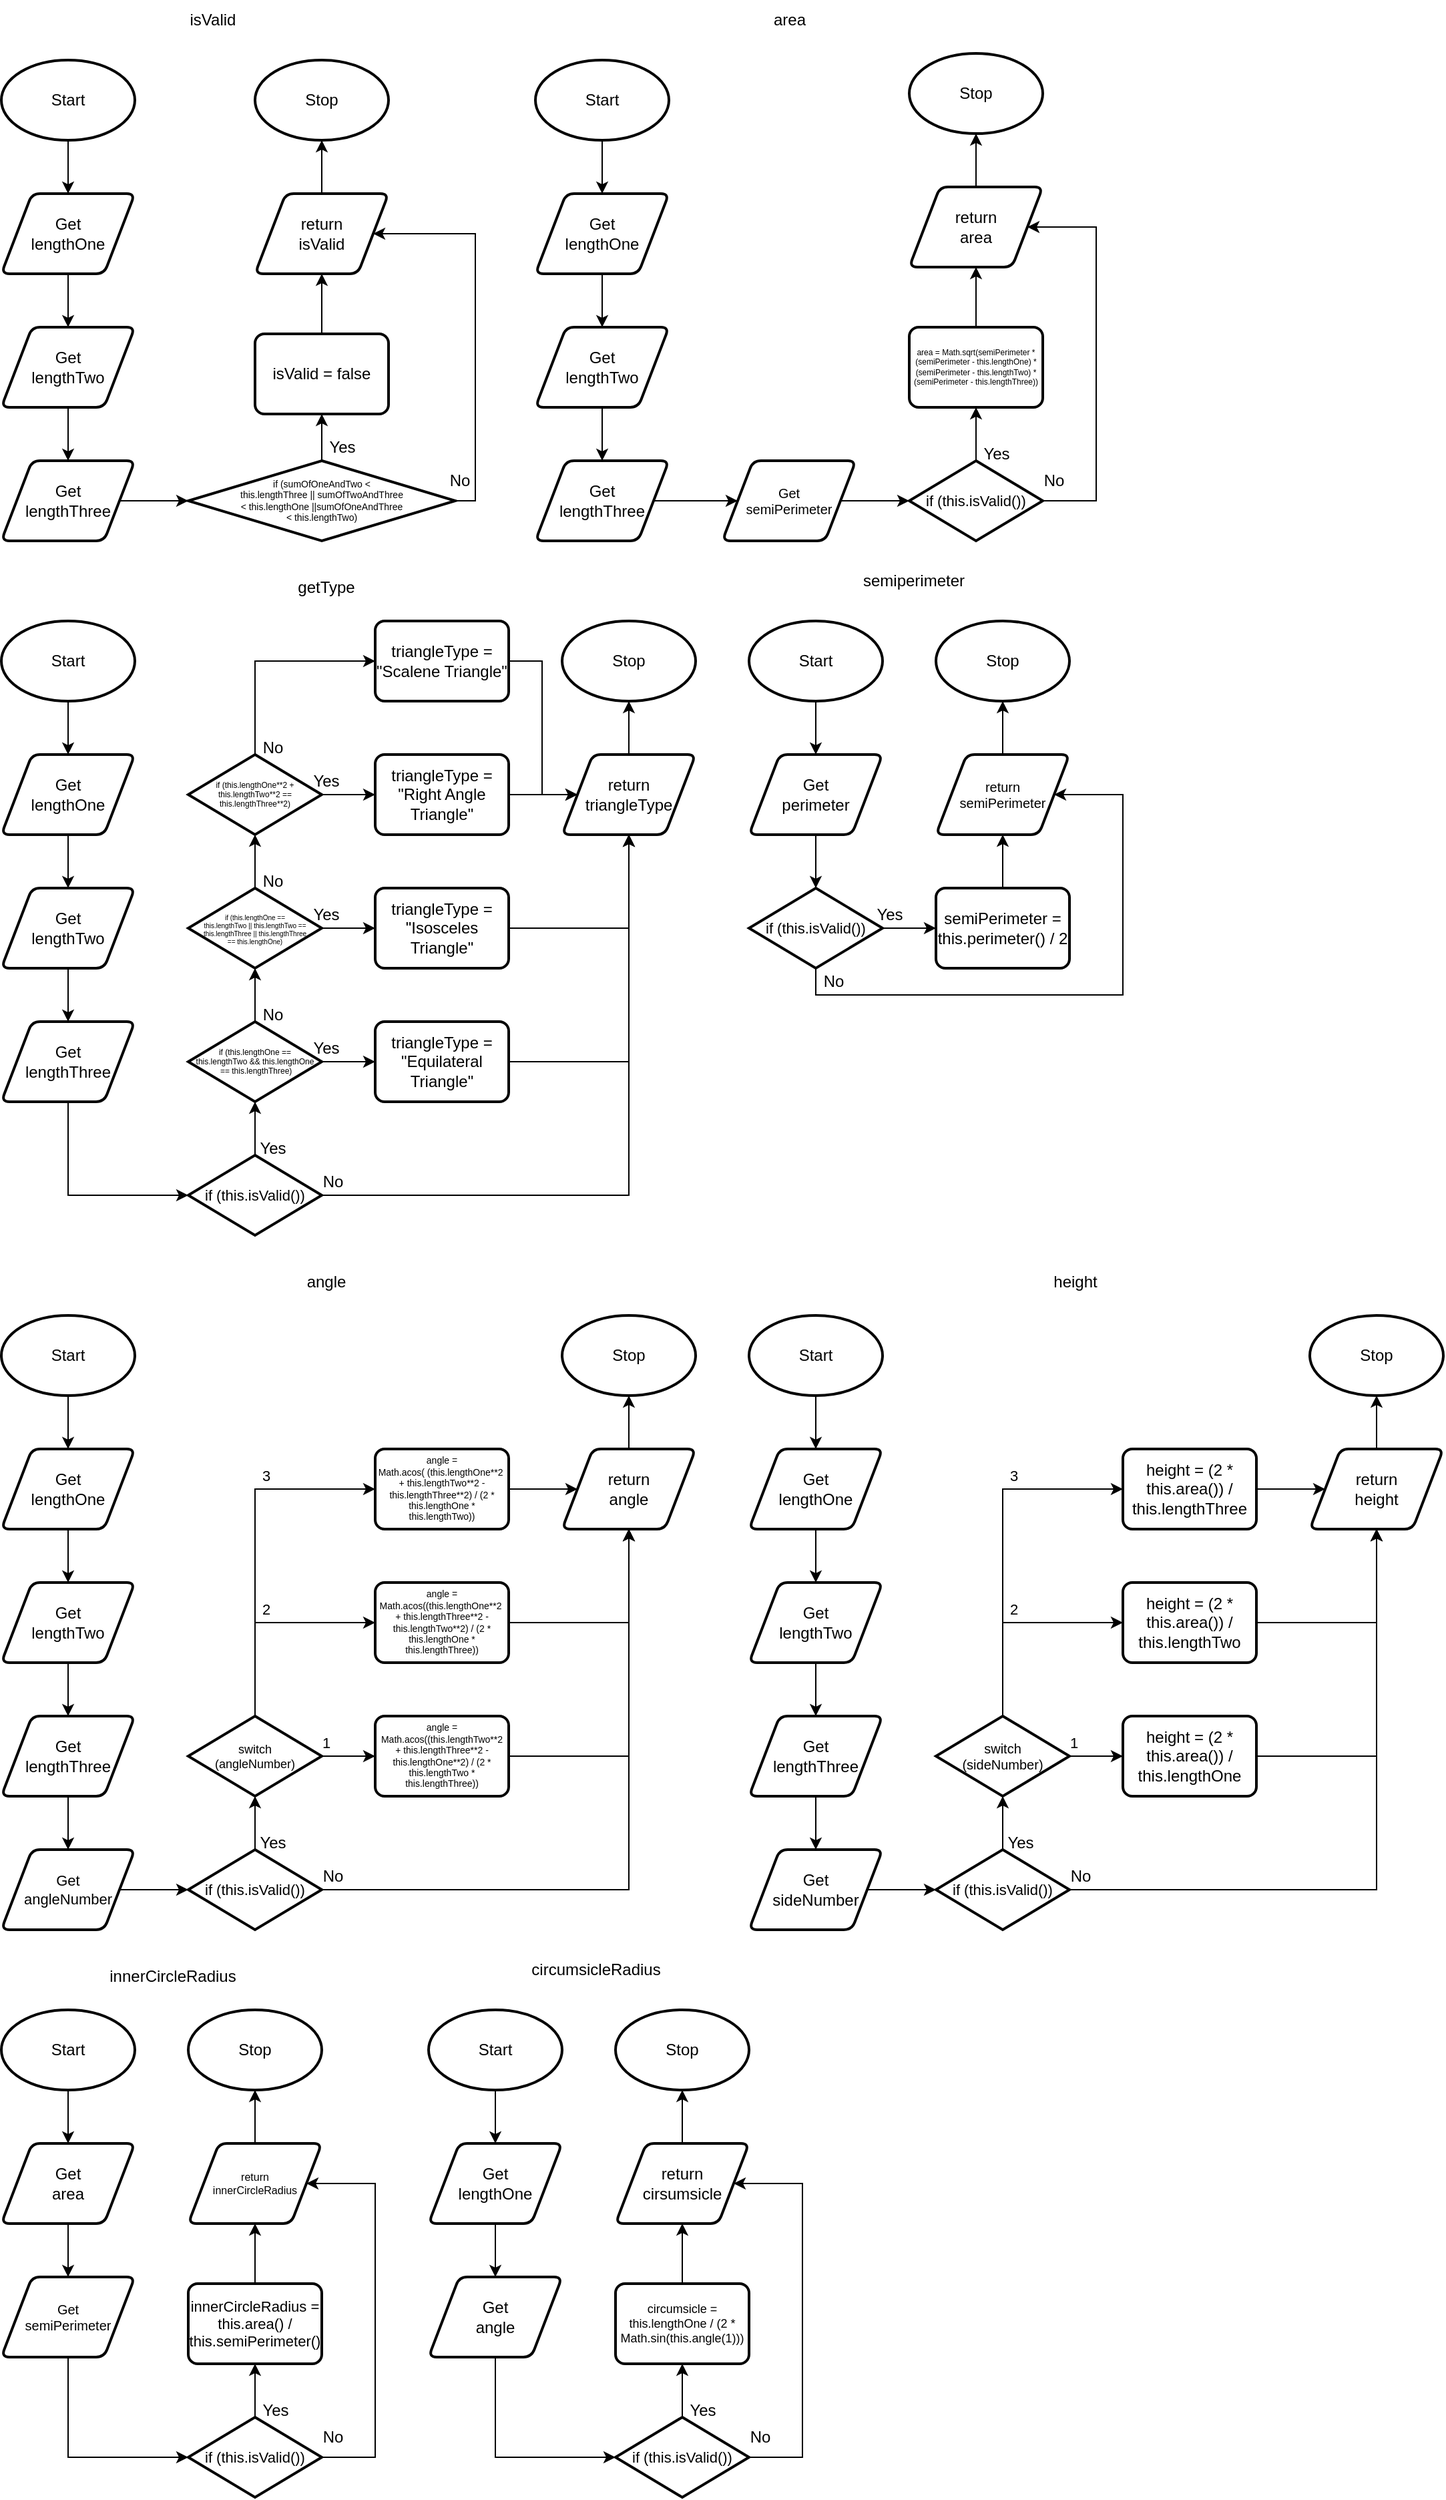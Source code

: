 <mxfile>
    <diagram id="5gMrNbhCcvMap2-kCo8e" name="Page-1">
        <mxGraphModel dx="359" dy="298" grid="1" gridSize="5" guides="1" tooltips="1" connect="1" arrows="1" fold="1" page="1" pageScale="1" pageWidth="827" pageHeight="1169" math="0" shadow="0">
            <root>
                <mxCell id="0"/>
                <mxCell id="1" parent="0"/>
                <mxCell id="232" style="edgeStyle=none;html=1;entryX=0.5;entryY=0;entryDx=0;entryDy=0;" parent="1" source="233" target="236" edge="1">
                    <mxGeometry relative="1" as="geometry">
                        <mxPoint x="110" y="190" as="targetPoint"/>
                    </mxGeometry>
                </mxCell>
                <mxCell id="233" value="Start" style="strokeWidth=2;html=1;shape=mxgraph.flowchart.start_1;whiteSpace=wrap;" parent="1" vertex="1">
                    <mxGeometry x="40" y="80" width="100" height="60" as="geometry"/>
                </mxCell>
                <mxCell id="234" value="Stop" style="strokeWidth=2;html=1;shape=mxgraph.flowchart.start_1;whiteSpace=wrap;" parent="1" vertex="1">
                    <mxGeometry x="230" y="80" width="100" height="60" as="geometry"/>
                </mxCell>
                <mxCell id="350" style="edgeStyle=none;html=1;entryX=0.5;entryY=0;entryDx=0;entryDy=0;fontSize=4;" edge="1" parent="1" source="236" target="240">
                    <mxGeometry relative="1" as="geometry"/>
                </mxCell>
                <mxCell id="236" value="Get&lt;br&gt;lengthOne" style="shape=parallelogram;html=1;strokeWidth=2;perimeter=parallelogramPerimeter;whiteSpace=wrap;rounded=1;arcSize=12;size=0.23;fontSize=12;" parent="1" vertex="1">
                    <mxGeometry x="40" y="180" width="100" height="60" as="geometry"/>
                </mxCell>
                <mxCell id="237" value="isValid" style="text;html=1;align=center;verticalAlign=middle;resizable=0;points=[];autosize=1;strokeColor=none;fillColor=none;" parent="1" vertex="1">
                    <mxGeometry x="170" y="35" width="55" height="30" as="geometry"/>
                </mxCell>
                <mxCell id="321" style="edgeStyle=orthogonalEdgeStyle;rounded=0;html=1;fontSize=11;" parent="1" source="239" target="234" edge="1">
                    <mxGeometry relative="1" as="geometry"/>
                </mxCell>
                <mxCell id="239" value="return&lt;br&gt;isValid" style="shape=parallelogram;html=1;strokeWidth=2;perimeter=parallelogramPerimeter;whiteSpace=wrap;rounded=1;arcSize=12;size=0.23;fontSize=12;" parent="1" vertex="1">
                    <mxGeometry x="230" y="180" width="100" height="60" as="geometry"/>
                </mxCell>
                <mxCell id="351" style="edgeStyle=none;html=1;fontSize=4;" edge="1" parent="1" source="240" target="241">
                    <mxGeometry relative="1" as="geometry"/>
                </mxCell>
                <mxCell id="240" value="Get&lt;br&gt;lengthTwo" style="shape=parallelogram;html=1;strokeWidth=2;perimeter=parallelogramPerimeter;whiteSpace=wrap;rounded=1;arcSize=12;size=0.23;fontSize=12;" parent="1" vertex="1">
                    <mxGeometry x="40" y="280" width="100" height="60" as="geometry"/>
                </mxCell>
                <mxCell id="349" style="edgeStyle=none;html=1;entryX=0;entryY=0.5;entryDx=0;entryDy=0;entryPerimeter=0;fontSize=4;" edge="1" parent="1" source="241" target="348">
                    <mxGeometry relative="1" as="geometry"/>
                </mxCell>
                <mxCell id="241" value="Get&lt;br&gt;lengthThree" style="shape=parallelogram;html=1;strokeWidth=2;perimeter=parallelogramPerimeter;whiteSpace=wrap;rounded=1;arcSize=12;size=0.23;fontSize=12;" parent="1" vertex="1">
                    <mxGeometry x="40" y="380" width="100" height="60" as="geometry"/>
                </mxCell>
                <mxCell id="354" style="edgeStyle=none;html=1;entryX=0.5;entryY=1;entryDx=0;entryDy=0;fontSize=7;" edge="1" parent="1" source="245" target="239">
                    <mxGeometry relative="1" as="geometry"/>
                </mxCell>
                <mxCell id="245" value="isValid = false" style="rounded=1;whiteSpace=wrap;html=1;absoluteArcSize=1;arcSize=14;strokeWidth=2;fontSize=12;" parent="1" vertex="1">
                    <mxGeometry x="230" y="285" width="100" height="60" as="geometry"/>
                </mxCell>
                <mxCell id="355" style="edgeStyle=none;html=1;fontSize=7;" edge="1" parent="1" source="348" target="245">
                    <mxGeometry relative="1" as="geometry"/>
                </mxCell>
                <mxCell id="358" style="html=1;entryX=1;entryY=0.5;entryDx=0;entryDy=0;fontSize=12;rounded=0;edgeStyle=orthogonalEdgeStyle;exitX=1;exitY=0.5;exitDx=0;exitDy=0;exitPerimeter=0;" edge="1" parent="1" source="348" target="239">
                    <mxGeometry relative="1" as="geometry">
                        <Array as="points">
                            <mxPoint x="395" y="410"/>
                            <mxPoint x="395" y="210"/>
                        </Array>
                    </mxGeometry>
                </mxCell>
                <mxCell id="348" value="if (&lt;span style=&quot;background-color: initial; font-size: 7px;&quot;&gt;sumOfOneAndTwo &amp;lt;&lt;br style=&quot;font-size: 7px;&quot;&gt;this.lengthThree&amp;nbsp;&lt;/span&gt;&lt;span style=&quot;background-color: initial; font-size: 7px;&quot;&gt;|| sumOfTwoAndThree&lt;br style=&quot;font-size: 7px;&quot;&gt;&amp;lt; this.lengthOne&amp;nbsp;&lt;/span&gt;&lt;span style=&quot;background-color: initial; font-size: 7px;&quot;&gt;||sumOfOneAndThree&lt;br&gt;&amp;lt; this.lengthTwo&lt;/span&gt;)" style="strokeWidth=2;html=1;shape=mxgraph.flowchart.decision;whiteSpace=wrap;fontSize=7;" vertex="1" parent="1">
                    <mxGeometry x="180" y="380" width="200" height="60" as="geometry"/>
                </mxCell>
                <mxCell id="356" value="Yes" style="text;html=1;align=center;verticalAlign=middle;resizable=0;points=[];autosize=1;strokeColor=none;fillColor=none;fontSize=12;" vertex="1" parent="1">
                    <mxGeometry x="275" y="355" width="40" height="30" as="geometry"/>
                </mxCell>
                <mxCell id="357" value="No" style="text;html=1;align=center;verticalAlign=middle;resizable=0;points=[];autosize=1;strokeColor=none;fillColor=none;fontSize=12;" vertex="1" parent="1">
                    <mxGeometry x="365" y="380" width="35" height="30" as="geometry"/>
                </mxCell>
                <mxCell id="359" style="edgeStyle=none;html=1;entryX=0.5;entryY=0;entryDx=0;entryDy=0;" edge="1" parent="1" source="360" target="363">
                    <mxGeometry relative="1" as="geometry">
                        <mxPoint x="510" y="190" as="targetPoint"/>
                    </mxGeometry>
                </mxCell>
                <mxCell id="360" value="Start" style="strokeWidth=2;html=1;shape=mxgraph.flowchart.start_1;whiteSpace=wrap;" vertex="1" parent="1">
                    <mxGeometry x="440" y="80" width="100" height="60" as="geometry"/>
                </mxCell>
                <mxCell id="361" value="Stop" style="strokeWidth=2;html=1;shape=mxgraph.flowchart.start_1;whiteSpace=wrap;" vertex="1" parent="1">
                    <mxGeometry x="720" y="75" width="100" height="60" as="geometry"/>
                </mxCell>
                <mxCell id="362" style="edgeStyle=none;html=1;entryX=0.5;entryY=0;entryDx=0;entryDy=0;fontSize=4;" edge="1" parent="1" source="363" target="368">
                    <mxGeometry relative="1" as="geometry"/>
                </mxCell>
                <mxCell id="363" value="Get&lt;br&gt;lengthOne" style="shape=parallelogram;html=1;strokeWidth=2;perimeter=parallelogramPerimeter;whiteSpace=wrap;rounded=1;arcSize=12;size=0.23;fontSize=12;" vertex="1" parent="1">
                    <mxGeometry x="440" y="180" width="100" height="60" as="geometry"/>
                </mxCell>
                <mxCell id="364" value="area" style="text;html=1;align=center;verticalAlign=middle;resizable=0;points=[];autosize=1;strokeColor=none;fillColor=none;" vertex="1" parent="1">
                    <mxGeometry x="607.5" y="35" width="45" height="30" as="geometry"/>
                </mxCell>
                <mxCell id="365" style="edgeStyle=orthogonalEdgeStyle;rounded=0;html=1;fontSize=11;" edge="1" parent="1" source="366" target="361">
                    <mxGeometry relative="1" as="geometry"/>
                </mxCell>
                <mxCell id="366" value="return&lt;br&gt;area" style="shape=parallelogram;html=1;strokeWidth=2;perimeter=parallelogramPerimeter;whiteSpace=wrap;rounded=1;arcSize=12;size=0.23;fontSize=12;" vertex="1" parent="1">
                    <mxGeometry x="720" y="175" width="100" height="60" as="geometry"/>
                </mxCell>
                <mxCell id="367" style="edgeStyle=none;html=1;fontSize=4;" edge="1" parent="1" source="368" target="370">
                    <mxGeometry relative="1" as="geometry"/>
                </mxCell>
                <mxCell id="368" value="Get&lt;br&gt;lengthTwo" style="shape=parallelogram;html=1;strokeWidth=2;perimeter=parallelogramPerimeter;whiteSpace=wrap;rounded=1;arcSize=12;size=0.23;fontSize=12;" vertex="1" parent="1">
                    <mxGeometry x="440" y="280" width="100" height="60" as="geometry"/>
                </mxCell>
                <mxCell id="379" style="edgeStyle=orthogonalEdgeStyle;rounded=0;html=1;entryX=0;entryY=0.5;entryDx=0;entryDy=0;fontSize=10;" edge="1" parent="1" source="370" target="378">
                    <mxGeometry relative="1" as="geometry"/>
                </mxCell>
                <mxCell id="370" value="Get&lt;br&gt;lengthThree" style="shape=parallelogram;html=1;strokeWidth=2;perimeter=parallelogramPerimeter;whiteSpace=wrap;rounded=1;arcSize=12;size=0.23;fontSize=12;" vertex="1" parent="1">
                    <mxGeometry x="440" y="380" width="100" height="60" as="geometry"/>
                </mxCell>
                <mxCell id="371" style="edgeStyle=none;html=1;entryX=0.5;entryY=1;entryDx=0;entryDy=0;fontSize=7;" edge="1" parent="1" source="372" target="366">
                    <mxGeometry relative="1" as="geometry"/>
                </mxCell>
                <mxCell id="372" value="&lt;div style=&quot;font-size: 6px;&quot;&gt;area = Math.sqrt(&lt;span style=&quot;background-color: initial; font-size: 6px;&quot;&gt;semiPerimeter&amp;nbsp;&lt;/span&gt;&lt;span style=&quot;background-color: initial; font-size: 6px;&quot;&gt;* (semiPerimeter - this.lengthOne)&amp;nbsp;&lt;/span&gt;&lt;span style=&quot;background-color: initial; font-size: 6px;&quot;&gt;* (semiPerimeter - this.lengthTwo)&amp;nbsp;&lt;/span&gt;&lt;span style=&quot;background-color: initial; font-size: 6px;&quot;&gt;* (semiPerimeter - this.lengthThree)&lt;/span&gt;&lt;span style=&quot;background-color: initial; font-size: 6px;&quot;&gt;)&lt;/span&gt;&lt;/div&gt;" style="rounded=1;whiteSpace=wrap;html=1;absoluteArcSize=1;arcSize=14;strokeWidth=2;fontSize=6;" vertex="1" parent="1">
                    <mxGeometry x="720" y="280" width="100" height="60" as="geometry"/>
                </mxCell>
                <mxCell id="373" style="edgeStyle=none;html=1;fontSize=7;" edge="1" parent="1" source="375" target="372">
                    <mxGeometry relative="1" as="geometry"/>
                </mxCell>
                <mxCell id="374" style="html=1;entryX=1;entryY=0.5;entryDx=0;entryDy=0;fontSize=12;rounded=0;edgeStyle=orthogonalEdgeStyle;exitX=1;exitY=0.5;exitDx=0;exitDy=0;exitPerimeter=0;" edge="1" parent="1" source="375" target="366">
                    <mxGeometry relative="1" as="geometry">
                        <Array as="points">
                            <mxPoint x="860" y="410"/>
                            <mxPoint x="860" y="205"/>
                        </Array>
                    </mxGeometry>
                </mxCell>
                <mxCell id="375" value="if (this.isValid())" style="strokeWidth=2;html=1;shape=mxgraph.flowchart.decision;whiteSpace=wrap;fontSize=11;" vertex="1" parent="1">
                    <mxGeometry x="720" y="380" width="100" height="60" as="geometry"/>
                </mxCell>
                <mxCell id="376" value="Yes" style="text;html=1;align=center;verticalAlign=middle;resizable=0;points=[];autosize=1;strokeColor=none;fillColor=none;fontSize=12;" vertex="1" parent="1">
                    <mxGeometry x="765" y="360" width="40" height="30" as="geometry"/>
                </mxCell>
                <mxCell id="377" value="No" style="text;html=1;align=center;verticalAlign=middle;resizable=0;points=[];autosize=1;strokeColor=none;fillColor=none;fontSize=12;" vertex="1" parent="1">
                    <mxGeometry x="810" y="380" width="35" height="30" as="geometry"/>
                </mxCell>
                <mxCell id="380" style="edgeStyle=orthogonalEdgeStyle;rounded=0;html=1;entryX=0;entryY=0.5;entryDx=0;entryDy=0;entryPerimeter=0;fontSize=10;" edge="1" parent="1" source="378" target="375">
                    <mxGeometry relative="1" as="geometry"/>
                </mxCell>
                <mxCell id="378" value="Get&lt;br style=&quot;font-size: 10px;&quot;&gt;semiPerimeter" style="shape=parallelogram;html=1;strokeWidth=2;perimeter=parallelogramPerimeter;whiteSpace=wrap;rounded=1;arcSize=12;size=0.23;fontSize=10;" vertex="1" parent="1">
                    <mxGeometry x="580" y="380" width="100" height="60" as="geometry"/>
                </mxCell>
                <mxCell id="381" style="edgeStyle=none;html=1;entryX=0.5;entryY=0;entryDx=0;entryDy=0;" edge="1" parent="1" source="382" target="385">
                    <mxGeometry relative="1" as="geometry">
                        <mxPoint x="110" y="610" as="targetPoint"/>
                    </mxGeometry>
                </mxCell>
                <mxCell id="382" value="Start" style="strokeWidth=2;html=1;shape=mxgraph.flowchart.start_1;whiteSpace=wrap;" vertex="1" parent="1">
                    <mxGeometry x="40" y="500" width="100" height="60" as="geometry"/>
                </mxCell>
                <mxCell id="383" value="Stop" style="strokeWidth=2;html=1;shape=mxgraph.flowchart.start_1;whiteSpace=wrap;" vertex="1" parent="1">
                    <mxGeometry x="460" y="500" width="100" height="60" as="geometry"/>
                </mxCell>
                <mxCell id="384" style="edgeStyle=none;html=1;entryX=0.5;entryY=0;entryDx=0;entryDy=0;fontSize=4;" edge="1" parent="1" source="385" target="390">
                    <mxGeometry relative="1" as="geometry"/>
                </mxCell>
                <mxCell id="385" value="Get&lt;br&gt;lengthOne" style="shape=parallelogram;html=1;strokeWidth=2;perimeter=parallelogramPerimeter;whiteSpace=wrap;rounded=1;arcSize=12;size=0.23;fontSize=12;" vertex="1" parent="1">
                    <mxGeometry x="40" y="600" width="100" height="60" as="geometry"/>
                </mxCell>
                <mxCell id="386" value="getType" style="text;html=1;align=center;verticalAlign=middle;resizable=0;points=[];autosize=1;strokeColor=none;fillColor=none;" vertex="1" parent="1">
                    <mxGeometry x="250" y="460" width="65" height="30" as="geometry"/>
                </mxCell>
                <mxCell id="387" style="edgeStyle=orthogonalEdgeStyle;rounded=0;html=1;fontSize=11;" edge="1" parent="1" source="388" target="383">
                    <mxGeometry relative="1" as="geometry"/>
                </mxCell>
                <mxCell id="388" value="return&lt;br&gt;triangleType" style="shape=parallelogram;html=1;strokeWidth=2;perimeter=parallelogramPerimeter;whiteSpace=wrap;rounded=1;arcSize=12;size=0.23;fontSize=12;" vertex="1" parent="1">
                    <mxGeometry x="460" y="600" width="100" height="60" as="geometry"/>
                </mxCell>
                <mxCell id="389" style="edgeStyle=none;html=1;fontSize=4;" edge="1" parent="1" source="390" target="392">
                    <mxGeometry relative="1" as="geometry"/>
                </mxCell>
                <mxCell id="390" value="Get&lt;br&gt;lengthTwo" style="shape=parallelogram;html=1;strokeWidth=2;perimeter=parallelogramPerimeter;whiteSpace=wrap;rounded=1;arcSize=12;size=0.23;fontSize=12;" vertex="1" parent="1">
                    <mxGeometry x="40" y="700" width="100" height="60" as="geometry"/>
                </mxCell>
                <mxCell id="415" style="edgeStyle=orthogonalEdgeStyle;rounded=0;html=1;entryX=0;entryY=0.5;entryDx=0;entryDy=0;entryPerimeter=0;fontSize=5;" edge="1" parent="1" source="392" target="397">
                    <mxGeometry relative="1" as="geometry">
                        <Array as="points">
                            <mxPoint x="90" y="930"/>
                        </Array>
                    </mxGeometry>
                </mxCell>
                <mxCell id="392" value="Get&lt;br&gt;lengthThree" style="shape=parallelogram;html=1;strokeWidth=2;perimeter=parallelogramPerimeter;whiteSpace=wrap;rounded=1;arcSize=12;size=0.23;fontSize=12;" vertex="1" parent="1">
                    <mxGeometry x="40" y="800" width="100" height="60" as="geometry"/>
                </mxCell>
                <mxCell id="407" style="edgeStyle=orthogonalEdgeStyle;rounded=0;html=1;fontSize=12;entryX=0.5;entryY=1;entryDx=0;entryDy=0;" edge="1" parent="1" source="394" target="388">
                    <mxGeometry relative="1" as="geometry">
                        <mxPoint x="510" y="665" as="targetPoint"/>
                    </mxGeometry>
                </mxCell>
                <mxCell id="394" value="&lt;div style=&quot;font-size: 12px;&quot;&gt;triangleType = &quot;Equilateral Triangle&quot;&lt;br style=&quot;font-size: 12px;&quot;&gt;&lt;/div&gt;" style="rounded=1;whiteSpace=wrap;html=1;absoluteArcSize=1;arcSize=14;strokeWidth=2;fontSize=12;" vertex="1" parent="1">
                    <mxGeometry x="320" y="800" width="100" height="60" as="geometry"/>
                </mxCell>
                <mxCell id="403" style="edgeStyle=orthogonalEdgeStyle;rounded=0;html=1;entryX=0.5;entryY=1;entryDx=0;entryDy=0;entryPerimeter=0;fontSize=6;" edge="1" parent="1" source="397" target="402">
                    <mxGeometry relative="1" as="geometry"/>
                </mxCell>
                <mxCell id="405" style="edgeStyle=orthogonalEdgeStyle;rounded=0;html=1;fontSize=12;entryX=0.5;entryY=1;entryDx=0;entryDy=0;" edge="1" parent="1" source="397" target="388">
                    <mxGeometry relative="1" as="geometry">
                        <mxPoint x="510" y="665" as="targetPoint"/>
                    </mxGeometry>
                </mxCell>
                <mxCell id="397" value="if (this.isValid())" style="strokeWidth=2;html=1;shape=mxgraph.flowchart.decision;whiteSpace=wrap;fontSize=11;" vertex="1" parent="1">
                    <mxGeometry x="180" y="900" width="100" height="60" as="geometry"/>
                </mxCell>
                <mxCell id="398" value="Yes" style="text;html=1;align=center;verticalAlign=middle;resizable=0;points=[];autosize=1;strokeColor=none;fillColor=none;fontSize=12;" vertex="1" parent="1">
                    <mxGeometry x="222.5" y="880" width="40" height="30" as="geometry"/>
                </mxCell>
                <mxCell id="399" value="No" style="text;html=1;align=center;verticalAlign=middle;resizable=0;points=[];autosize=1;strokeColor=none;fillColor=none;fontSize=12;" vertex="1" parent="1">
                    <mxGeometry x="270" y="905" width="35" height="30" as="geometry"/>
                </mxCell>
                <mxCell id="404" style="edgeStyle=orthogonalEdgeStyle;rounded=0;html=1;entryX=0;entryY=0.5;entryDx=0;entryDy=0;fontSize=12;" edge="1" parent="1" source="402" target="394">
                    <mxGeometry relative="1" as="geometry"/>
                </mxCell>
                <mxCell id="410" style="edgeStyle=orthogonalEdgeStyle;rounded=0;html=1;entryX=0.5;entryY=1;entryDx=0;entryDy=0;entryPerimeter=0;fontSize=5;" edge="1" parent="1" source="402" target="409">
                    <mxGeometry relative="1" as="geometry"/>
                </mxCell>
                <mxCell id="402" value="if (this.lengthOne ==&lt;br&gt;this.lengthTwo &amp;amp;&amp;amp; this.lengthOne&lt;br&gt;&amp;nbsp;== this.lengthThree)" style="strokeWidth=2;html=1;shape=mxgraph.flowchart.decision;whiteSpace=wrap;fontSize=6;" vertex="1" parent="1">
                    <mxGeometry x="180" y="800" width="100" height="60" as="geometry"/>
                </mxCell>
                <mxCell id="408" value="Yes" style="text;html=1;align=center;verticalAlign=middle;resizable=0;points=[];autosize=1;strokeColor=none;fillColor=none;fontSize=12;" vertex="1" parent="1">
                    <mxGeometry x="262.5" y="805" width="40" height="30" as="geometry"/>
                </mxCell>
                <mxCell id="414" style="edgeStyle=orthogonalEdgeStyle;rounded=0;html=1;entryX=0;entryY=0.5;entryDx=0;entryDy=0;fontSize=5;" edge="1" parent="1" source="409" target="412">
                    <mxGeometry relative="1" as="geometry"/>
                </mxCell>
                <mxCell id="418" style="edgeStyle=orthogonalEdgeStyle;rounded=0;html=1;entryX=0.5;entryY=1;entryDx=0;entryDy=0;entryPerimeter=0;fontSize=6;" edge="1" parent="1" source="409" target="417">
                    <mxGeometry relative="1" as="geometry"/>
                </mxCell>
                <mxCell id="409" value="&lt;div style=&quot;font-size: 5px;&quot;&gt;if (&lt;span style=&quot;background-color: initial; font-size: 5px;&quot;&gt;this.lengthOne ==&lt;/span&gt;&lt;/div&gt;&lt;div style=&quot;font-size: 5px;&quot;&gt;&lt;span style=&quot;background-color: initial; font-size: 5px;&quot;&gt;this.lengthTwo&amp;nbsp;&lt;/span&gt;&lt;span style=&quot;background-color: initial; font-size: 5px;&quot;&gt;|| this.lengthTwo == this.lengthThree&amp;nbsp;&lt;/span&gt;&lt;span style=&quot;background-color: initial; font-size: 5px;&quot;&gt;|| this.lengthThree&lt;/span&gt;&lt;/div&gt;&lt;div style=&quot;font-size: 5px;&quot;&gt;&lt;span style=&quot;background-color: initial; font-size: 5px;&quot;&gt;== this.lengthOne&lt;/span&gt;&lt;span style=&quot;background-color: initial; font-size: 5px;&quot;&gt;)&lt;/span&gt;&lt;/div&gt;" style="strokeWidth=2;html=1;shape=mxgraph.flowchart.decision;whiteSpace=wrap;fontSize=5;" vertex="1" parent="1">
                    <mxGeometry x="180" y="700" width="100" height="60" as="geometry"/>
                </mxCell>
                <mxCell id="411" value="No" style="text;html=1;align=center;verticalAlign=middle;resizable=0;points=[];autosize=1;strokeColor=none;fillColor=none;fontSize=12;" vertex="1" parent="1">
                    <mxGeometry x="225" y="780" width="35" height="30" as="geometry"/>
                </mxCell>
                <mxCell id="416" style="edgeStyle=orthogonalEdgeStyle;rounded=0;html=1;entryX=0.5;entryY=1;entryDx=0;entryDy=0;fontSize=5;" edge="1" parent="1" source="412" target="388">
                    <mxGeometry relative="1" as="geometry"/>
                </mxCell>
                <mxCell id="412" value="&lt;div style=&quot;font-size: 12px;&quot;&gt;triangleType = &quot;Isosceles Triangle&quot;&lt;br style=&quot;font-size: 12px;&quot;&gt;&lt;/div&gt;" style="rounded=1;whiteSpace=wrap;html=1;absoluteArcSize=1;arcSize=14;strokeWidth=2;fontSize=12;" vertex="1" parent="1">
                    <mxGeometry x="320" y="700" width="100" height="60" as="geometry"/>
                </mxCell>
                <mxCell id="420" style="edgeStyle=orthogonalEdgeStyle;rounded=0;html=1;entryX=0;entryY=0.5;entryDx=0;entryDy=0;fontSize=6;" edge="1" parent="1" source="417" target="419">
                    <mxGeometry relative="1" as="geometry"/>
                </mxCell>
                <mxCell id="423" style="edgeStyle=orthogonalEdgeStyle;rounded=0;html=1;entryX=0;entryY=0.5;entryDx=0;entryDy=0;fontSize=6;" edge="1" parent="1" source="417" target="422">
                    <mxGeometry relative="1" as="geometry">
                        <Array as="points">
                            <mxPoint x="230" y="530"/>
                        </Array>
                    </mxGeometry>
                </mxCell>
                <mxCell id="417" value="&lt;div style=&quot;font-size: 6px;&quot;&gt;if (this.lengthOne**2 + this.lengthTwo**2 == this.lengthThree**2)&lt;br style=&quot;font-size: 6px;&quot;&gt;&lt;/div&gt;" style="strokeWidth=2;html=1;shape=mxgraph.flowchart.decision;whiteSpace=wrap;fontSize=6;" vertex="1" parent="1">
                    <mxGeometry x="180" y="600" width="100" height="60" as="geometry"/>
                </mxCell>
                <mxCell id="421" style="edgeStyle=orthogonalEdgeStyle;rounded=0;html=1;entryX=0;entryY=0.5;entryDx=0;entryDy=0;fontSize=6;" edge="1" parent="1" source="419" target="388">
                    <mxGeometry relative="1" as="geometry"/>
                </mxCell>
                <mxCell id="419" value="&lt;div style=&quot;font-size: 12px;&quot;&gt;triangleType = &quot;Right Angle Triangle&quot;&lt;br style=&quot;font-size: 12px;&quot;&gt;&lt;/div&gt;" style="rounded=1;whiteSpace=wrap;html=1;absoluteArcSize=1;arcSize=14;strokeWidth=2;fontSize=12;" vertex="1" parent="1">
                    <mxGeometry x="320" y="600" width="100" height="60" as="geometry"/>
                </mxCell>
                <mxCell id="428" style="edgeStyle=orthogonalEdgeStyle;rounded=0;html=1;entryX=0;entryY=0.5;entryDx=0;entryDy=0;fontSize=6;" edge="1" parent="1" source="422" target="388">
                    <mxGeometry relative="1" as="geometry">
                        <Array as="points">
                            <mxPoint x="445" y="530"/>
                            <mxPoint x="445" y="630"/>
                        </Array>
                    </mxGeometry>
                </mxCell>
                <mxCell id="422" value="&lt;div style=&quot;font-size: 12px;&quot;&gt;triangleType = &quot;Scalene Triangle&quot;&lt;br style=&quot;font-size: 12px;&quot;&gt;&lt;/div&gt;" style="rounded=1;whiteSpace=wrap;html=1;absoluteArcSize=1;arcSize=14;strokeWidth=2;fontSize=12;" vertex="1" parent="1">
                    <mxGeometry x="320" y="500" width="100" height="60" as="geometry"/>
                </mxCell>
                <mxCell id="424" value="Yes" style="text;html=1;align=center;verticalAlign=middle;resizable=0;points=[];autosize=1;strokeColor=none;fillColor=none;fontSize=12;" vertex="1" parent="1">
                    <mxGeometry x="262.5" y="705" width="40" height="30" as="geometry"/>
                </mxCell>
                <mxCell id="425" value="No" style="text;html=1;align=center;verticalAlign=middle;resizable=0;points=[];autosize=1;strokeColor=none;fillColor=none;fontSize=12;" vertex="1" parent="1">
                    <mxGeometry x="225" y="680" width="35" height="30" as="geometry"/>
                </mxCell>
                <mxCell id="426" value="Yes" style="text;html=1;align=center;verticalAlign=middle;resizable=0;points=[];autosize=1;strokeColor=none;fillColor=none;fontSize=12;" vertex="1" parent="1">
                    <mxGeometry x="262.5" y="605" width="40" height="30" as="geometry"/>
                </mxCell>
                <mxCell id="427" value="No" style="text;html=1;align=center;verticalAlign=middle;resizable=0;points=[];autosize=1;strokeColor=none;fillColor=none;fontSize=12;" vertex="1" parent="1">
                    <mxGeometry x="225" y="580" width="35" height="30" as="geometry"/>
                </mxCell>
                <mxCell id="429" style="edgeStyle=none;html=1;entryX=0.5;entryY=0;entryDx=0;entryDy=0;" edge="1" parent="1" source="430" target="433">
                    <mxGeometry relative="1" as="geometry">
                        <mxPoint x="670" y="610" as="targetPoint"/>
                    </mxGeometry>
                </mxCell>
                <mxCell id="430" value="Start" style="strokeWidth=2;html=1;shape=mxgraph.flowchart.start_1;whiteSpace=wrap;" vertex="1" parent="1">
                    <mxGeometry x="600" y="500" width="100" height="60" as="geometry"/>
                </mxCell>
                <mxCell id="431" value="Stop" style="strokeWidth=2;html=1;shape=mxgraph.flowchart.start_1;whiteSpace=wrap;" vertex="1" parent="1">
                    <mxGeometry x="740" y="500" width="100" height="60" as="geometry"/>
                </mxCell>
                <mxCell id="450" style="edgeStyle=orthogonalEdgeStyle;rounded=0;html=1;entryX=0.5;entryY=0;entryDx=0;entryDy=0;entryPerimeter=0;fontSize=10;" edge="1" parent="1" source="433" target="445">
                    <mxGeometry relative="1" as="geometry"/>
                </mxCell>
                <mxCell id="433" value="Get&lt;br&gt;perimeter" style="shape=parallelogram;html=1;strokeWidth=2;perimeter=parallelogramPerimeter;whiteSpace=wrap;rounded=1;arcSize=12;size=0.23;fontSize=12;" vertex="1" parent="1">
                    <mxGeometry x="600" y="600" width="100" height="60" as="geometry"/>
                </mxCell>
                <mxCell id="434" value="semiperimeter" style="text;html=1;align=center;verticalAlign=middle;resizable=0;points=[];autosize=1;strokeColor=none;fillColor=none;" vertex="1" parent="1">
                    <mxGeometry x="675" y="455" width="95" height="30" as="geometry"/>
                </mxCell>
                <mxCell id="435" style="edgeStyle=orthogonalEdgeStyle;rounded=0;html=1;fontSize=11;" edge="1" parent="1" source="436" target="431">
                    <mxGeometry relative="1" as="geometry"/>
                </mxCell>
                <mxCell id="436" value="return&lt;br style=&quot;font-size: 10px;&quot;&gt;semiPerimeter" style="shape=parallelogram;html=1;strokeWidth=2;perimeter=parallelogramPerimeter;whiteSpace=wrap;rounded=1;arcSize=12;size=0.23;fontSize=10;" vertex="1" parent="1">
                    <mxGeometry x="740" y="600" width="100" height="60" as="geometry"/>
                </mxCell>
                <mxCell id="441" style="edgeStyle=none;html=1;entryX=0.5;entryY=1;entryDx=0;entryDy=0;fontSize=7;" edge="1" parent="1" source="442" target="436">
                    <mxGeometry relative="1" as="geometry"/>
                </mxCell>
                <mxCell id="442" value="&lt;div style=&quot;font-size: 12px;&quot;&gt;semiPerimeter = this.perimeter() / 2&lt;br style=&quot;font-size: 12px;&quot;&gt;&lt;/div&gt;" style="rounded=1;whiteSpace=wrap;html=1;absoluteArcSize=1;arcSize=14;strokeWidth=2;fontSize=12;" vertex="1" parent="1">
                    <mxGeometry x="740" y="700" width="100" height="60" as="geometry"/>
                </mxCell>
                <mxCell id="444" style="html=1;entryX=1;entryY=0.5;entryDx=0;entryDy=0;fontSize=12;rounded=0;edgeStyle=orthogonalEdgeStyle;exitX=0.5;exitY=1;exitDx=0;exitDy=0;exitPerimeter=0;" edge="1" parent="1" source="445" target="436">
                    <mxGeometry relative="1" as="geometry">
                        <Array as="points">
                            <mxPoint x="650" y="780"/>
                            <mxPoint x="880" y="780"/>
                            <mxPoint x="880" y="630"/>
                        </Array>
                    </mxGeometry>
                </mxCell>
                <mxCell id="451" style="edgeStyle=orthogonalEdgeStyle;rounded=0;html=1;entryX=0;entryY=0.5;entryDx=0;entryDy=0;fontSize=12;" edge="1" parent="1" source="445" target="442">
                    <mxGeometry relative="1" as="geometry"/>
                </mxCell>
                <mxCell id="445" value="if (this.isValid())" style="strokeWidth=2;html=1;shape=mxgraph.flowchart.decision;whiteSpace=wrap;fontSize=11;" vertex="1" parent="1">
                    <mxGeometry x="600" y="700" width="100" height="60" as="geometry"/>
                </mxCell>
                <mxCell id="446" value="Yes" style="text;html=1;align=center;verticalAlign=middle;resizable=0;points=[];autosize=1;strokeColor=none;fillColor=none;fontSize=12;" vertex="1" parent="1">
                    <mxGeometry x="685" y="705" width="40" height="30" as="geometry"/>
                </mxCell>
                <mxCell id="447" value="No" style="text;html=1;align=center;verticalAlign=middle;resizable=0;points=[];autosize=1;strokeColor=none;fillColor=none;fontSize=12;" vertex="1" parent="1">
                    <mxGeometry x="645" y="755" width="35" height="30" as="geometry"/>
                </mxCell>
                <mxCell id="452" style="edgeStyle=none;html=1;entryX=0.5;entryY=0;entryDx=0;entryDy=0;" edge="1" parent="1" source="453" target="456">
                    <mxGeometry relative="1" as="geometry">
                        <mxPoint x="110" y="1130" as="targetPoint"/>
                    </mxGeometry>
                </mxCell>
                <mxCell id="453" value="Start" style="strokeWidth=2;html=1;shape=mxgraph.flowchart.start_1;whiteSpace=wrap;" vertex="1" parent="1">
                    <mxGeometry x="40" y="1020" width="100" height="60" as="geometry"/>
                </mxCell>
                <mxCell id="454" value="Stop" style="strokeWidth=2;html=1;shape=mxgraph.flowchart.start_1;whiteSpace=wrap;" vertex="1" parent="1">
                    <mxGeometry x="460" y="1020" width="100" height="60" as="geometry"/>
                </mxCell>
                <mxCell id="455" style="edgeStyle=none;html=1;entryX=0.5;entryY=0;entryDx=0;entryDy=0;fontSize=4;" edge="1" parent="1" source="456" target="461">
                    <mxGeometry relative="1" as="geometry"/>
                </mxCell>
                <mxCell id="456" value="Get&lt;br&gt;lengthOne" style="shape=parallelogram;html=1;strokeWidth=2;perimeter=parallelogramPerimeter;whiteSpace=wrap;rounded=1;arcSize=12;size=0.23;fontSize=12;" vertex="1" parent="1">
                    <mxGeometry x="40" y="1120" width="100" height="60" as="geometry"/>
                </mxCell>
                <mxCell id="457" value="angle" style="text;html=1;align=center;verticalAlign=middle;resizable=0;points=[];autosize=1;strokeColor=none;fillColor=none;" vertex="1" parent="1">
                    <mxGeometry x="258" y="980" width="50" height="30" as="geometry"/>
                </mxCell>
                <mxCell id="458" style="edgeStyle=orthogonalEdgeStyle;rounded=0;html=1;fontSize=11;" edge="1" parent="1" source="459" target="454">
                    <mxGeometry relative="1" as="geometry"/>
                </mxCell>
                <mxCell id="459" value="return&lt;br&gt;angle" style="shape=parallelogram;html=1;strokeWidth=2;perimeter=parallelogramPerimeter;whiteSpace=wrap;rounded=1;arcSize=12;size=0.23;fontSize=12;" vertex="1" parent="1">
                    <mxGeometry x="460" y="1120" width="100" height="60" as="geometry"/>
                </mxCell>
                <mxCell id="460" style="edgeStyle=none;html=1;fontSize=4;" edge="1" parent="1" source="461" target="463">
                    <mxGeometry relative="1" as="geometry"/>
                </mxCell>
                <mxCell id="461" value="Get&lt;br&gt;lengthTwo" style="shape=parallelogram;html=1;strokeWidth=2;perimeter=parallelogramPerimeter;whiteSpace=wrap;rounded=1;arcSize=12;size=0.23;fontSize=12;" vertex="1" parent="1">
                    <mxGeometry x="40" y="1220" width="100" height="60" as="geometry"/>
                </mxCell>
                <mxCell id="494" style="edgeStyle=orthogonalEdgeStyle;rounded=0;html=1;entryX=0.5;entryY=0;entryDx=0;entryDy=0;fontSize=11;" edge="1" parent="1" source="463" target="493">
                    <mxGeometry relative="1" as="geometry"/>
                </mxCell>
                <mxCell id="463" value="Get&lt;br&gt;lengthThree" style="shape=parallelogram;html=1;strokeWidth=2;perimeter=parallelogramPerimeter;whiteSpace=wrap;rounded=1;arcSize=12;size=0.23;fontSize=12;" vertex="1" parent="1">
                    <mxGeometry x="40" y="1320" width="100" height="60" as="geometry"/>
                </mxCell>
                <mxCell id="464" style="edgeStyle=orthogonalEdgeStyle;rounded=0;html=1;fontSize=12;entryX=0.5;entryY=1;entryDx=0;entryDy=0;" edge="1" parent="1" source="465" target="459">
                    <mxGeometry relative="1" as="geometry">
                        <mxPoint x="510" y="1185" as="targetPoint"/>
                    </mxGeometry>
                </mxCell>
                <mxCell id="465" value="&lt;div style=&quot;font-size: 7px;&quot;&gt;&lt;div style=&quot;font-size: 7px;&quot;&gt;angle = Math.acos(&lt;span style=&quot;background-color: initial; font-size: 7px;&quot;&gt;(this.lengthTwo**2&lt;/span&gt;&lt;/div&gt;&lt;div style=&quot;font-size: 7px;&quot;&gt;&lt;span style=&quot;background-color: initial; font-size: 7px;&quot;&gt;+ this.lengthThree**2 - this.lengthOne**2)&amp;nbsp;&lt;/span&gt;&lt;span style=&quot;background-color: initial; font-size: 7px;&quot;&gt;/ (2 * this.lengthTwo * this.lengthThree)&lt;/span&gt;&lt;span style=&quot;background-color: initial; font-size: 7px;&quot;&gt;)&lt;/span&gt;&lt;/div&gt;&lt;/div&gt;" style="rounded=1;whiteSpace=wrap;html=1;absoluteArcSize=1;arcSize=14;strokeWidth=2;fontSize=7;" vertex="1" parent="1">
                    <mxGeometry x="320" y="1320" width="100" height="60" as="geometry"/>
                </mxCell>
                <mxCell id="466" style="edgeStyle=orthogonalEdgeStyle;rounded=0;html=1;entryX=0.5;entryY=1;entryDx=0;entryDy=0;entryPerimeter=0;fontSize=6;" edge="1" parent="1" source="468">
                    <mxGeometry relative="1" as="geometry">
                        <mxPoint x="230" y="1380" as="targetPoint"/>
                    </mxGeometry>
                </mxCell>
                <mxCell id="467" style="edgeStyle=orthogonalEdgeStyle;rounded=0;html=1;fontSize=12;entryX=0.5;entryY=1;entryDx=0;entryDy=0;" edge="1" parent="1" source="468" target="459">
                    <mxGeometry relative="1" as="geometry">
                        <mxPoint x="510" y="1185" as="targetPoint"/>
                    </mxGeometry>
                </mxCell>
                <mxCell id="468" value="if (this.isValid())" style="strokeWidth=2;html=1;shape=mxgraph.flowchart.decision;whiteSpace=wrap;fontSize=11;" vertex="1" parent="1">
                    <mxGeometry x="180" y="1420" width="100" height="60" as="geometry"/>
                </mxCell>
                <mxCell id="469" value="Yes" style="text;html=1;align=center;verticalAlign=middle;resizable=0;points=[];autosize=1;strokeColor=none;fillColor=none;fontSize=12;" vertex="1" parent="1">
                    <mxGeometry x="222.5" y="1400" width="40" height="30" as="geometry"/>
                </mxCell>
                <mxCell id="470" value="No" style="text;html=1;align=center;verticalAlign=middle;resizable=0;points=[];autosize=1;strokeColor=none;fillColor=none;fontSize=12;" vertex="1" parent="1">
                    <mxGeometry x="270" y="1425" width="35" height="30" as="geometry"/>
                </mxCell>
                <mxCell id="479" style="edgeStyle=orthogonalEdgeStyle;rounded=0;html=1;entryX=0.5;entryY=1;entryDx=0;entryDy=0;fontSize=5;" edge="1" parent="1" source="480" target="459">
                    <mxGeometry relative="1" as="geometry"/>
                </mxCell>
                <mxCell id="480" value="&lt;div style=&quot;font-size: 7px;&quot;&gt;&lt;div style=&quot;font-size: 7px;&quot;&gt;angle = Math.acos(&lt;span style=&quot;background-color: initial; font-size: 7px;&quot;&gt;(this.lengthOne**2&amp;nbsp;&lt;/span&gt;&lt;/div&gt;&lt;div style=&quot;font-size: 7px;&quot;&gt;&lt;span style=&quot;background-color: initial; font-size: 7px;&quot;&gt;+ this.lengthThree**2 - this.lengthTwo**2)&amp;nbsp;&lt;/span&gt;&lt;span style=&quot;background-color: initial; font-size: 7px;&quot;&gt;/ (2 * this.lengthOne * this.lengthThree)&lt;/span&gt;&lt;span style=&quot;background-color: initial; font-size: 7px;&quot;&gt;)&lt;/span&gt;&lt;/div&gt;&lt;/div&gt;" style="rounded=1;whiteSpace=wrap;html=1;absoluteArcSize=1;arcSize=14;strokeWidth=2;fontSize=7;" vertex="1" parent="1">
                    <mxGeometry x="320" y="1220" width="100" height="60" as="geometry"/>
                </mxCell>
                <mxCell id="484" style="edgeStyle=orthogonalEdgeStyle;rounded=0;html=1;entryX=0;entryY=0.5;entryDx=0;entryDy=0;fontSize=6;" edge="1" parent="1" source="485" target="459">
                    <mxGeometry relative="1" as="geometry"/>
                </mxCell>
                <mxCell id="485" value="&lt;div style=&quot;font-size: 7px;&quot;&gt;&lt;div style=&quot;font-size: 7px;&quot;&gt;angle = Math.acos(&amp;nbsp;&lt;span style=&quot;background-color: initial; font-size: 7px;&quot;&gt;(this.lengthOne**2&amp;nbsp;&lt;/span&gt;&lt;/div&gt;&lt;div style=&quot;font-size: 7px;&quot;&gt;+ this.lengthTwo**2 - this.lengthThree**2)&amp;nbsp;&lt;span style=&quot;background-color: initial; font-size: 7px;&quot;&gt;/ (2 * this.lengthOne * this.lengthTwo)&lt;/span&gt;&lt;span style=&quot;background-color: initial; font-size: 7px;&quot;&gt;)&lt;/span&gt;&lt;/div&gt;&lt;/div&gt;" style="rounded=1;whiteSpace=wrap;html=1;absoluteArcSize=1;arcSize=14;strokeWidth=2;fontSize=7;" vertex="1" parent="1">
                    <mxGeometry x="320" y="1120" width="100" height="60" as="geometry"/>
                </mxCell>
                <mxCell id="496" style="edgeStyle=orthogonalEdgeStyle;rounded=0;html=1;fontSize=11;" edge="1" parent="1" source="492" target="465">
                    <mxGeometry relative="1" as="geometry"/>
                </mxCell>
                <mxCell id="498" style="edgeStyle=orthogonalEdgeStyle;rounded=0;html=1;entryX=0;entryY=0.5;entryDx=0;entryDy=0;fontSize=11;" edge="1" parent="1" source="492" target="480">
                    <mxGeometry relative="1" as="geometry">
                        <Array as="points">
                            <mxPoint x="230" y="1250"/>
                        </Array>
                    </mxGeometry>
                </mxCell>
                <mxCell id="499" style="edgeStyle=orthogonalEdgeStyle;rounded=0;html=1;entryX=0;entryY=0.5;entryDx=0;entryDy=0;fontSize=11;" edge="1" parent="1" source="492" target="485">
                    <mxGeometry relative="1" as="geometry">
                        <Array as="points">
                            <mxPoint x="230" y="1150"/>
                        </Array>
                    </mxGeometry>
                </mxCell>
                <mxCell id="492" value="switch&lt;br style=&quot;font-size: 9px;&quot;&gt;(angleNumber)" style="strokeWidth=2;html=1;shape=mxgraph.flowchart.decision;whiteSpace=wrap;fontSize=9;" vertex="1" parent="1">
                    <mxGeometry x="180" y="1320" width="100" height="60" as="geometry"/>
                </mxCell>
                <mxCell id="495" style="edgeStyle=orthogonalEdgeStyle;rounded=0;html=1;entryX=0;entryY=0.5;entryDx=0;entryDy=0;entryPerimeter=0;fontSize=11;" edge="1" parent="1" source="493" target="468">
                    <mxGeometry relative="1" as="geometry"/>
                </mxCell>
                <mxCell id="493" value="Get&lt;br style=&quot;font-size: 11px;&quot;&gt;angleNumber" style="shape=parallelogram;html=1;strokeWidth=2;perimeter=parallelogramPerimeter;whiteSpace=wrap;rounded=1;arcSize=12;size=0.23;fontSize=11;" vertex="1" parent="1">
                    <mxGeometry x="40" y="1420" width="100" height="60" as="geometry"/>
                </mxCell>
                <mxCell id="497" value="1" style="text;html=1;align=center;verticalAlign=middle;resizable=0;points=[];autosize=1;strokeColor=none;fillColor=none;fontSize=11;" vertex="1" parent="1">
                    <mxGeometry x="270" y="1325" width="25" height="30" as="geometry"/>
                </mxCell>
                <mxCell id="500" value="2" style="text;html=1;align=center;verticalAlign=middle;resizable=0;points=[];autosize=1;strokeColor=none;fillColor=none;fontSize=11;" vertex="1" parent="1">
                    <mxGeometry x="225" y="1225" width="25" height="30" as="geometry"/>
                </mxCell>
                <mxCell id="501" value="3" style="text;html=1;align=center;verticalAlign=middle;resizable=0;points=[];autosize=1;strokeColor=none;fillColor=none;fontSize=11;" vertex="1" parent="1">
                    <mxGeometry x="225" y="1125" width="25" height="30" as="geometry"/>
                </mxCell>
                <mxCell id="502" style="edgeStyle=none;html=1;entryX=0.5;entryY=0;entryDx=0;entryDy=0;" edge="1" parent="1" source="503" target="506">
                    <mxGeometry relative="1" as="geometry">
                        <mxPoint x="670" y="1130" as="targetPoint"/>
                    </mxGeometry>
                </mxCell>
                <mxCell id="503" value="Start" style="strokeWidth=2;html=1;shape=mxgraph.flowchart.start_1;whiteSpace=wrap;" vertex="1" parent="1">
                    <mxGeometry x="600" y="1020" width="100" height="60" as="geometry"/>
                </mxCell>
                <mxCell id="504" value="Stop" style="strokeWidth=2;html=1;shape=mxgraph.flowchart.start_1;whiteSpace=wrap;" vertex="1" parent="1">
                    <mxGeometry x="1020" y="1020" width="100" height="60" as="geometry"/>
                </mxCell>
                <mxCell id="505" style="edgeStyle=none;html=1;entryX=0.5;entryY=0;entryDx=0;entryDy=0;fontSize=4;" edge="1" parent="1" source="506" target="511">
                    <mxGeometry relative="1" as="geometry"/>
                </mxCell>
                <mxCell id="506" value="Get&lt;br&gt;lengthOne" style="shape=parallelogram;html=1;strokeWidth=2;perimeter=parallelogramPerimeter;whiteSpace=wrap;rounded=1;arcSize=12;size=0.23;fontSize=12;" vertex="1" parent="1">
                    <mxGeometry x="600" y="1120" width="100" height="60" as="geometry"/>
                </mxCell>
                <mxCell id="507" value="height" style="text;html=1;align=center;verticalAlign=middle;resizable=0;points=[];autosize=1;strokeColor=none;fillColor=none;" vertex="1" parent="1">
                    <mxGeometry x="816" y="980" width="55" height="30" as="geometry"/>
                </mxCell>
                <mxCell id="508" style="edgeStyle=orthogonalEdgeStyle;rounded=0;html=1;fontSize=11;" edge="1" parent="1" source="509" target="504">
                    <mxGeometry relative="1" as="geometry"/>
                </mxCell>
                <mxCell id="509" value="return&lt;br&gt;height" style="shape=parallelogram;html=1;strokeWidth=2;perimeter=parallelogramPerimeter;whiteSpace=wrap;rounded=1;arcSize=12;size=0.23;fontSize=12;" vertex="1" parent="1">
                    <mxGeometry x="1020" y="1120" width="100" height="60" as="geometry"/>
                </mxCell>
                <mxCell id="510" style="edgeStyle=none;html=1;fontSize=4;" edge="1" parent="1" source="511" target="513">
                    <mxGeometry relative="1" as="geometry"/>
                </mxCell>
                <mxCell id="511" value="Get&lt;br&gt;lengthTwo" style="shape=parallelogram;html=1;strokeWidth=2;perimeter=parallelogramPerimeter;whiteSpace=wrap;rounded=1;arcSize=12;size=0.23;fontSize=12;" vertex="1" parent="1">
                    <mxGeometry x="600" y="1220" width="100" height="60" as="geometry"/>
                </mxCell>
                <mxCell id="512" style="edgeStyle=orthogonalEdgeStyle;rounded=0;html=1;entryX=0.5;entryY=0;entryDx=0;entryDy=0;fontSize=11;" edge="1" parent="1" source="513" target="530">
                    <mxGeometry relative="1" as="geometry"/>
                </mxCell>
                <mxCell id="513" value="Get&lt;br&gt;lengthThree" style="shape=parallelogram;html=1;strokeWidth=2;perimeter=parallelogramPerimeter;whiteSpace=wrap;rounded=1;arcSize=12;size=0.23;fontSize=12;" vertex="1" parent="1">
                    <mxGeometry x="600" y="1320" width="100" height="60" as="geometry"/>
                </mxCell>
                <mxCell id="514" style="edgeStyle=orthogonalEdgeStyle;rounded=0;html=1;fontSize=12;entryX=0.5;entryY=1;entryDx=0;entryDy=0;" edge="1" parent="1" source="515" target="509">
                    <mxGeometry relative="1" as="geometry">
                        <mxPoint x="1070" y="1185" as="targetPoint"/>
                    </mxGeometry>
                </mxCell>
                <mxCell id="515" value="&lt;div style=&quot;font-size: 12px;&quot;&gt;&lt;div style=&quot;font-size: 12px;&quot;&gt;height = (2 * this.area()) / this.lengthOne&lt;br style=&quot;font-size: 12px;&quot;&gt;&lt;/div&gt;&lt;/div&gt;" style="rounded=1;whiteSpace=wrap;html=1;absoluteArcSize=1;arcSize=14;strokeWidth=2;fontSize=12;" vertex="1" parent="1">
                    <mxGeometry x="880" y="1320" width="100" height="60" as="geometry"/>
                </mxCell>
                <mxCell id="516" style="edgeStyle=orthogonalEdgeStyle;rounded=0;html=1;entryX=0.5;entryY=1;entryDx=0;entryDy=0;entryPerimeter=0;fontSize=6;" edge="1" parent="1" source="518">
                    <mxGeometry relative="1" as="geometry">
                        <mxPoint x="790" y="1380" as="targetPoint"/>
                    </mxGeometry>
                </mxCell>
                <mxCell id="517" style="edgeStyle=orthogonalEdgeStyle;rounded=0;html=1;fontSize=12;entryX=0.5;entryY=1;entryDx=0;entryDy=0;" edge="1" parent="1" source="518" target="509">
                    <mxGeometry relative="1" as="geometry">
                        <mxPoint x="1070" y="1185" as="targetPoint"/>
                    </mxGeometry>
                </mxCell>
                <mxCell id="518" value="if (this.isValid())" style="strokeWidth=2;html=1;shape=mxgraph.flowchart.decision;whiteSpace=wrap;fontSize=11;" vertex="1" parent="1">
                    <mxGeometry x="740" y="1420" width="100" height="60" as="geometry"/>
                </mxCell>
                <mxCell id="519" value="Yes" style="text;html=1;align=center;verticalAlign=middle;resizable=0;points=[];autosize=1;strokeColor=none;fillColor=none;fontSize=12;" vertex="1" parent="1">
                    <mxGeometry x="782.5" y="1400" width="40" height="30" as="geometry"/>
                </mxCell>
                <mxCell id="520" value="No" style="text;html=1;align=center;verticalAlign=middle;resizable=0;points=[];autosize=1;strokeColor=none;fillColor=none;fontSize=12;" vertex="1" parent="1">
                    <mxGeometry x="830" y="1425" width="35" height="30" as="geometry"/>
                </mxCell>
                <mxCell id="521" style="edgeStyle=orthogonalEdgeStyle;rounded=0;html=1;entryX=0.5;entryY=1;entryDx=0;entryDy=0;fontSize=5;" edge="1" parent="1" source="522" target="509">
                    <mxGeometry relative="1" as="geometry"/>
                </mxCell>
                <mxCell id="522" value="&lt;div style=&quot;font-size: 12px;&quot;&gt;&lt;div style=&quot;font-size: 12px;&quot;&gt;height = (2 * this.area()) / this.lengthTwo&lt;br style=&quot;font-size: 12px;&quot;&gt;&lt;/div&gt;&lt;/div&gt;" style="rounded=1;whiteSpace=wrap;html=1;absoluteArcSize=1;arcSize=14;strokeWidth=2;fontSize=12;" vertex="1" parent="1">
                    <mxGeometry x="880" y="1220" width="100" height="60" as="geometry"/>
                </mxCell>
                <mxCell id="523" style="edgeStyle=orthogonalEdgeStyle;rounded=0;html=1;entryX=0;entryY=0.5;entryDx=0;entryDy=0;fontSize=6;" edge="1" parent="1" source="524" target="509">
                    <mxGeometry relative="1" as="geometry"/>
                </mxCell>
                <mxCell id="524" value="&lt;div style=&quot;&quot;&gt;&lt;div style=&quot;font-size: 12px;&quot;&gt;height = (2 * this.area()) / this.lengthThree&lt;br&gt;&lt;/div&gt;&lt;/div&gt;" style="rounded=1;whiteSpace=wrap;html=1;absoluteArcSize=1;arcSize=14;strokeWidth=2;fontSize=7;" vertex="1" parent="1">
                    <mxGeometry x="880" y="1120" width="100" height="60" as="geometry"/>
                </mxCell>
                <mxCell id="525" style="edgeStyle=orthogonalEdgeStyle;rounded=0;html=1;fontSize=11;" edge="1" parent="1" source="528" target="515">
                    <mxGeometry relative="1" as="geometry"/>
                </mxCell>
                <mxCell id="526" style="edgeStyle=orthogonalEdgeStyle;rounded=0;html=1;entryX=0;entryY=0.5;entryDx=0;entryDy=0;fontSize=11;" edge="1" parent="1" source="528" target="522">
                    <mxGeometry relative="1" as="geometry">
                        <Array as="points">
                            <mxPoint x="790" y="1250"/>
                        </Array>
                    </mxGeometry>
                </mxCell>
                <mxCell id="527" style="edgeStyle=orthogonalEdgeStyle;rounded=0;html=1;entryX=0;entryY=0.5;entryDx=0;entryDy=0;fontSize=11;" edge="1" parent="1" source="528" target="524">
                    <mxGeometry relative="1" as="geometry">
                        <Array as="points">
                            <mxPoint x="790" y="1150"/>
                        </Array>
                    </mxGeometry>
                </mxCell>
                <mxCell id="528" value="switch&lt;br style=&quot;font-size: 10px;&quot;&gt;(sideNumber)" style="strokeWidth=2;html=1;shape=mxgraph.flowchart.decision;whiteSpace=wrap;fontSize=10;" vertex="1" parent="1">
                    <mxGeometry x="740" y="1320" width="100" height="60" as="geometry"/>
                </mxCell>
                <mxCell id="529" style="edgeStyle=orthogonalEdgeStyle;rounded=0;html=1;entryX=0;entryY=0.5;entryDx=0;entryDy=0;entryPerimeter=0;fontSize=11;" edge="1" parent="1" source="530" target="518">
                    <mxGeometry relative="1" as="geometry"/>
                </mxCell>
                <mxCell id="530" value="Get&lt;br style=&quot;font-size: 12px;&quot;&gt;sideNumber" style="shape=parallelogram;html=1;strokeWidth=2;perimeter=parallelogramPerimeter;whiteSpace=wrap;rounded=1;arcSize=12;size=0.23;fontSize=12;" vertex="1" parent="1">
                    <mxGeometry x="600" y="1420" width="100" height="60" as="geometry"/>
                </mxCell>
                <mxCell id="531" value="1" style="text;html=1;align=center;verticalAlign=middle;resizable=0;points=[];autosize=1;strokeColor=none;fillColor=none;fontSize=11;" vertex="1" parent="1">
                    <mxGeometry x="830" y="1325" width="25" height="30" as="geometry"/>
                </mxCell>
                <mxCell id="532" value="2" style="text;html=1;align=center;verticalAlign=middle;resizable=0;points=[];autosize=1;strokeColor=none;fillColor=none;fontSize=11;" vertex="1" parent="1">
                    <mxGeometry x="785" y="1225" width="25" height="30" as="geometry"/>
                </mxCell>
                <mxCell id="533" value="3" style="text;html=1;align=center;verticalAlign=middle;resizable=0;points=[];autosize=1;strokeColor=none;fillColor=none;fontSize=11;" vertex="1" parent="1">
                    <mxGeometry x="785" y="1125" width="25" height="30" as="geometry"/>
                </mxCell>
                <mxCell id="534" style="edgeStyle=none;html=1;entryX=0.5;entryY=0;entryDx=0;entryDy=0;" edge="1" parent="1" source="535" target="538">
                    <mxGeometry relative="1" as="geometry">
                        <mxPoint x="110" y="1650" as="targetPoint"/>
                    </mxGeometry>
                </mxCell>
                <mxCell id="535" value="Start" style="strokeWidth=2;html=1;shape=mxgraph.flowchart.start_1;whiteSpace=wrap;" vertex="1" parent="1">
                    <mxGeometry x="40" y="1540" width="100" height="60" as="geometry"/>
                </mxCell>
                <mxCell id="536" value="Stop" style="strokeWidth=2;html=1;shape=mxgraph.flowchart.start_1;whiteSpace=wrap;" vertex="1" parent="1">
                    <mxGeometry x="180" y="1540" width="100" height="60" as="geometry"/>
                </mxCell>
                <mxCell id="537" style="edgeStyle=none;html=1;entryX=0.5;entryY=0;entryDx=0;entryDy=0;fontSize=4;" edge="1" parent="1" source="538">
                    <mxGeometry relative="1" as="geometry">
                        <mxPoint x="90" y="1740" as="targetPoint"/>
                    </mxGeometry>
                </mxCell>
                <mxCell id="538" value="Get&lt;br&gt;area" style="shape=parallelogram;html=1;strokeWidth=2;perimeter=parallelogramPerimeter;whiteSpace=wrap;rounded=1;arcSize=12;size=0.23;fontSize=12;" vertex="1" parent="1">
                    <mxGeometry x="40" y="1640" width="100" height="60" as="geometry"/>
                </mxCell>
                <mxCell id="539" value="innerCircleRadius" style="text;html=1;align=center;verticalAlign=middle;resizable=0;points=[];autosize=1;strokeColor=none;fillColor=none;" vertex="1" parent="1">
                    <mxGeometry x="110" y="1500" width="115" height="30" as="geometry"/>
                </mxCell>
                <mxCell id="540" style="edgeStyle=orthogonalEdgeStyle;rounded=0;html=1;fontSize=11;" edge="1" parent="1" source="541" target="536">
                    <mxGeometry relative="1" as="geometry"/>
                </mxCell>
                <mxCell id="541" value="return&lt;br style=&quot;font-size: 8px;&quot;&gt;innerCircleRadius" style="shape=parallelogram;html=1;strokeWidth=2;perimeter=parallelogramPerimeter;whiteSpace=wrap;rounded=1;arcSize=12;size=0.23;fontSize=8;" vertex="1" parent="1">
                    <mxGeometry x="180" y="1640" width="100" height="60" as="geometry"/>
                </mxCell>
                <mxCell id="542" style="edgeStyle=none;html=1;fontSize=4;" edge="1" parent="1" source="543">
                    <mxGeometry relative="1" as="geometry">
                        <mxPoint x="90" y="1840" as="targetPoint"/>
                    </mxGeometry>
                </mxCell>
                <mxCell id="546" style="edgeStyle=none;html=1;entryX=0.5;entryY=1;entryDx=0;entryDy=0;fontSize=7;" edge="1" parent="1" source="547" target="541">
                    <mxGeometry relative="1" as="geometry"/>
                </mxCell>
                <mxCell id="547" value="&lt;div style=&quot;font-size: 11px;&quot;&gt;innerCircleRadius = this.area() / this.semiPerimeter()&lt;br style=&quot;font-size: 11px;&quot;&gt;&lt;/div&gt;" style="rounded=1;whiteSpace=wrap;html=1;absoluteArcSize=1;arcSize=14;strokeWidth=2;fontSize=11;" vertex="1" parent="1">
                    <mxGeometry x="180" y="1745" width="100" height="60" as="geometry"/>
                </mxCell>
                <mxCell id="548" style="edgeStyle=none;html=1;fontSize=7;" edge="1" parent="1" source="550" target="547">
                    <mxGeometry relative="1" as="geometry"/>
                </mxCell>
                <mxCell id="549" style="html=1;entryX=1;entryY=0.5;entryDx=0;entryDy=0;fontSize=12;rounded=0;edgeStyle=orthogonalEdgeStyle;exitX=1;exitY=0.5;exitDx=0;exitDy=0;exitPerimeter=0;" edge="1" parent="1" source="550" target="541">
                    <mxGeometry relative="1" as="geometry">
                        <Array as="points">
                            <mxPoint x="320" y="1875"/>
                            <mxPoint x="320" y="1670"/>
                        </Array>
                    </mxGeometry>
                </mxCell>
                <mxCell id="550" value="if (this.isValid())" style="strokeWidth=2;html=1;shape=mxgraph.flowchart.decision;whiteSpace=wrap;fontSize=11;" vertex="1" parent="1">
                    <mxGeometry x="180" y="1845" width="100" height="60" as="geometry"/>
                </mxCell>
                <mxCell id="551" value="Yes" style="text;html=1;align=center;verticalAlign=middle;resizable=0;points=[];autosize=1;strokeColor=none;fillColor=none;fontSize=12;" vertex="1" parent="1">
                    <mxGeometry x="225" y="1825" width="40" height="30" as="geometry"/>
                </mxCell>
                <mxCell id="552" value="No" style="text;html=1;align=center;verticalAlign=middle;resizable=0;points=[];autosize=1;strokeColor=none;fillColor=none;fontSize=12;" vertex="1" parent="1">
                    <mxGeometry x="270" y="1845" width="35" height="30" as="geometry"/>
                </mxCell>
                <mxCell id="553" style="edgeStyle=orthogonalEdgeStyle;rounded=0;html=1;entryX=0;entryY=0.5;entryDx=0;entryDy=0;entryPerimeter=0;fontSize=10;exitX=0.5;exitY=1;exitDx=0;exitDy=0;" edge="1" parent="1" source="554" target="550">
                    <mxGeometry relative="1" as="geometry"/>
                </mxCell>
                <mxCell id="554" value="Get&lt;br style=&quot;font-size: 10px;&quot;&gt;semiPerimeter" style="shape=parallelogram;html=1;strokeWidth=2;perimeter=parallelogramPerimeter;whiteSpace=wrap;rounded=1;arcSize=12;size=0.23;fontSize=10;" vertex="1" parent="1">
                    <mxGeometry x="40" y="1740" width="100" height="60" as="geometry"/>
                </mxCell>
                <mxCell id="555" style="edgeStyle=none;html=1;entryX=0.5;entryY=0;entryDx=0;entryDy=0;" edge="1" parent="1" source="556" target="559">
                    <mxGeometry relative="1" as="geometry">
                        <mxPoint x="430" y="1650" as="targetPoint"/>
                    </mxGeometry>
                </mxCell>
                <mxCell id="556" value="Start" style="strokeWidth=2;html=1;shape=mxgraph.flowchart.start_1;whiteSpace=wrap;" vertex="1" parent="1">
                    <mxGeometry x="360" y="1540" width="100" height="60" as="geometry"/>
                </mxCell>
                <mxCell id="557" value="Stop" style="strokeWidth=2;html=1;shape=mxgraph.flowchart.start_1;whiteSpace=wrap;" vertex="1" parent="1">
                    <mxGeometry x="500" y="1540" width="100" height="60" as="geometry"/>
                </mxCell>
                <mxCell id="558" style="edgeStyle=none;html=1;entryX=0.5;entryY=0;entryDx=0;entryDy=0;fontSize=4;" edge="1" parent="1" source="559">
                    <mxGeometry relative="1" as="geometry">
                        <mxPoint x="410" y="1740" as="targetPoint"/>
                    </mxGeometry>
                </mxCell>
                <mxCell id="559" value="Get&lt;br&gt;lengthOne" style="shape=parallelogram;html=1;strokeWidth=2;perimeter=parallelogramPerimeter;whiteSpace=wrap;rounded=1;arcSize=12;size=0.23;fontSize=12;" vertex="1" parent="1">
                    <mxGeometry x="360" y="1640" width="100" height="60" as="geometry"/>
                </mxCell>
                <mxCell id="560" value="circumsicleRadius" style="text;html=1;align=center;verticalAlign=middle;resizable=0;points=[];autosize=1;strokeColor=none;fillColor=none;" vertex="1" parent="1">
                    <mxGeometry x="425" y="1495" width="120" height="30" as="geometry"/>
                </mxCell>
                <mxCell id="561" style="edgeStyle=orthogonalEdgeStyle;rounded=0;html=1;fontSize=11;" edge="1" parent="1" source="562" target="557">
                    <mxGeometry relative="1" as="geometry"/>
                </mxCell>
                <mxCell id="562" value="return&lt;br style=&quot;font-size: 12px;&quot;&gt;cirsumsicle" style="shape=parallelogram;html=1;strokeWidth=2;perimeter=parallelogramPerimeter;whiteSpace=wrap;rounded=1;arcSize=12;size=0.23;fontSize=12;" vertex="1" parent="1">
                    <mxGeometry x="500" y="1640" width="100" height="60" as="geometry"/>
                </mxCell>
                <mxCell id="563" style="edgeStyle=none;html=1;entryX=0.5;entryY=1;entryDx=0;entryDy=0;fontSize=7;" edge="1" parent="1" source="564" target="562">
                    <mxGeometry relative="1" as="geometry"/>
                </mxCell>
                <mxCell id="564" value="&lt;div style=&quot;font-size: 9px;&quot;&gt;circumsicle = this.lengthOne / (2 * Math.sin(this.angle(1)))&lt;br style=&quot;font-size: 9px;&quot;&gt;&lt;/div&gt;" style="rounded=1;whiteSpace=wrap;html=1;absoluteArcSize=1;arcSize=14;strokeWidth=2;fontSize=9;" vertex="1" parent="1">
                    <mxGeometry x="500" y="1745" width="100" height="60" as="geometry"/>
                </mxCell>
                <mxCell id="565" style="edgeStyle=none;html=1;fontSize=7;" edge="1" parent="1" source="567" target="564">
                    <mxGeometry relative="1" as="geometry"/>
                </mxCell>
                <mxCell id="566" style="html=1;entryX=1;entryY=0.5;entryDx=0;entryDy=0;fontSize=12;rounded=0;edgeStyle=orthogonalEdgeStyle;exitX=1;exitY=0.5;exitDx=0;exitDy=0;exitPerimeter=0;" edge="1" parent="1" source="567" target="562">
                    <mxGeometry relative="1" as="geometry">
                        <Array as="points">
                            <mxPoint x="640" y="1875"/>
                            <mxPoint x="640" y="1670"/>
                        </Array>
                    </mxGeometry>
                </mxCell>
                <mxCell id="567" value="if (this.isValid())" style="strokeWidth=2;html=1;shape=mxgraph.flowchart.decision;whiteSpace=wrap;fontSize=11;" vertex="1" parent="1">
                    <mxGeometry x="500" y="1845" width="100" height="60" as="geometry"/>
                </mxCell>
                <mxCell id="568" value="Yes" style="text;html=1;align=center;verticalAlign=middle;resizable=0;points=[];autosize=1;strokeColor=none;fillColor=none;fontSize=12;" vertex="1" parent="1">
                    <mxGeometry x="545" y="1825" width="40" height="30" as="geometry"/>
                </mxCell>
                <mxCell id="569" value="No" style="text;html=1;align=center;verticalAlign=middle;resizable=0;points=[];autosize=1;strokeColor=none;fillColor=none;fontSize=12;" vertex="1" parent="1">
                    <mxGeometry x="590" y="1845" width="35" height="30" as="geometry"/>
                </mxCell>
                <mxCell id="570" style="edgeStyle=orthogonalEdgeStyle;rounded=0;html=1;entryX=0;entryY=0.5;entryDx=0;entryDy=0;entryPerimeter=0;fontSize=10;exitX=0.5;exitY=1;exitDx=0;exitDy=0;" edge="1" parent="1" source="571" target="567">
                    <mxGeometry relative="1" as="geometry"/>
                </mxCell>
                <mxCell id="571" value="Get&lt;br style=&quot;font-size: 12px;&quot;&gt;angle" style="shape=parallelogram;html=1;strokeWidth=2;perimeter=parallelogramPerimeter;whiteSpace=wrap;rounded=1;arcSize=12;size=0.23;fontSize=12;" vertex="1" parent="1">
                    <mxGeometry x="360" y="1740" width="100" height="60" as="geometry"/>
                </mxCell>
            </root>
        </mxGraphModel>
    </diagram>
</mxfile>